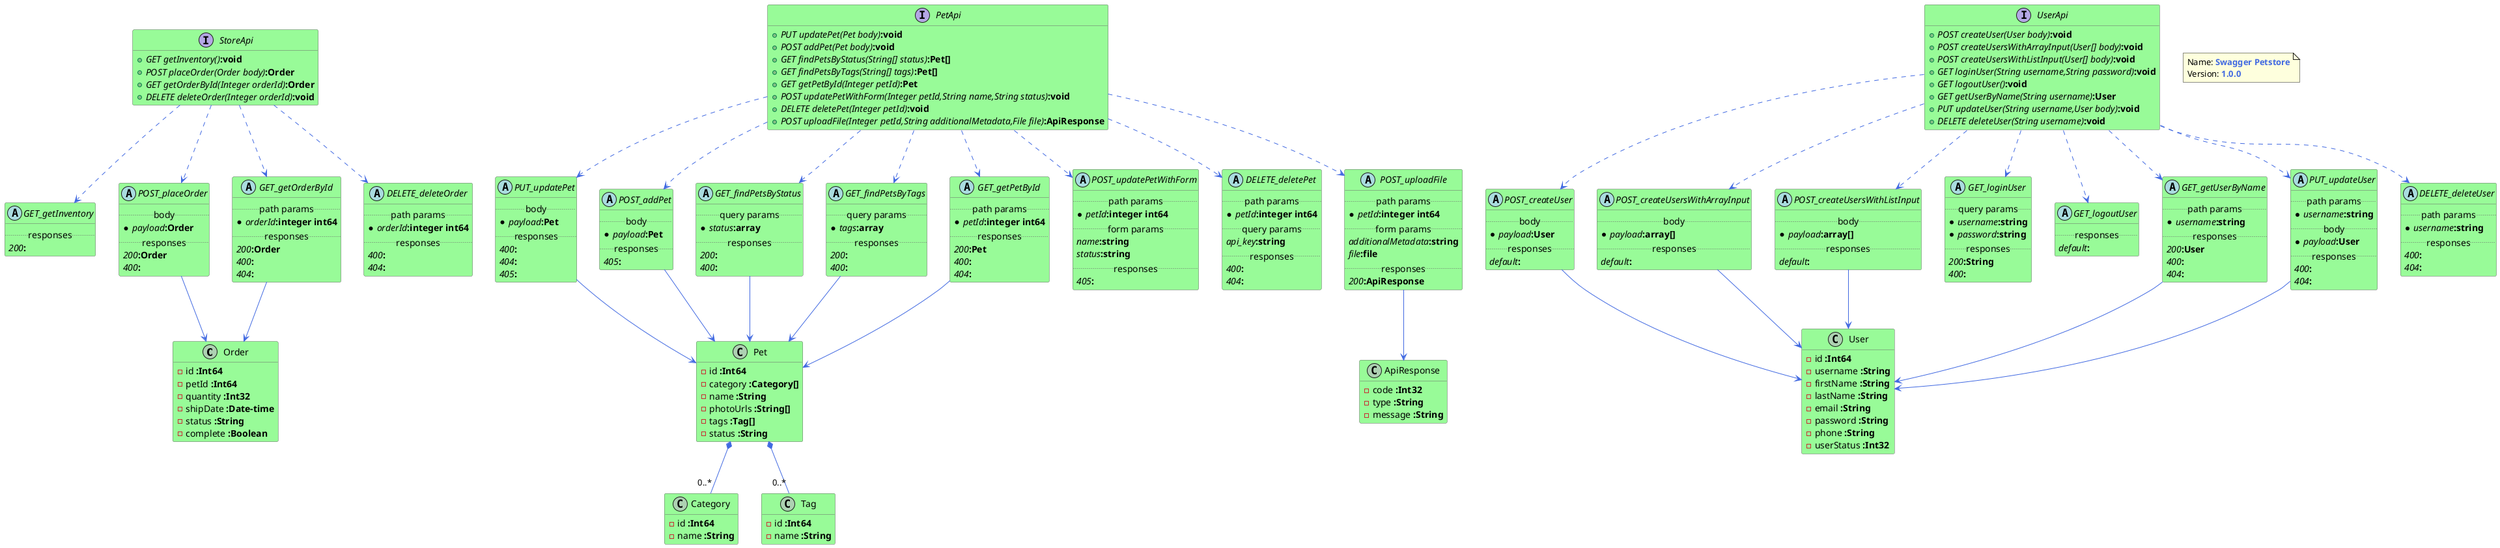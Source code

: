 @startuml
hide empty members
set namespaceSeparator none

skinparam class {
	BackgroundColor PaleGreen
	ArrowColor RoyalBlue
	BorderColor DimGray
}

class  Order {
		 - id <b>:Int64</b> 
		 - petId <b>:Int64</b> 
		 - quantity <b>:Int32</b> 
		 - shipDate <b>:Date-time</b> 
		 - status <b>:String</b> 
		 - complete <b>:Boolean</b> 
}

class  Category {
		 - id <b>:Int64</b> 
		 - name <b>:String</b> 
}

class  User {
		 - id <b>:Int64</b> 
		 - username <b>:String</b> 
		 - firstName <b>:String</b> 
		 - lastName <b>:String</b> 
		 - email <b>:String</b> 
		 - password <b>:String</b> 
		 - phone <b>:String</b> 
		 - userStatus <b>:Int32</b> 
}

class  Tag {
		 - id <b>:Int64</b> 
		 - name <b>:String</b> 
}

class  Pet {
		 - id <b>:Int64</b> 
		 - category <b>:Category[]</b> 
		 - name <b>:String</b> 
		 - photoUrls <b>:String[]</b> 
		 - tags <b>:Tag[]</b> 
		 - status <b>:String</b> 
}

class  ApiResponse {
		 - code <b>:Int32</b> 
		 - type <b>:String</b> 
		 - message <b>:String</b> 
}


interface PetApi {
	 + <i>PUT updatePet(Pet body)</i><b>:void</b> 
}

interface PetApi {
	 + <i>POST addPet(Pet body)</i><b>:void</b> 
}

interface PetApi {
	 + <i>GET findPetsByStatus(String[] status)</i><b>:Pet[]</b> 
}

interface PetApi {
	 + <i>GET findPetsByTags(String[] tags)</i><b>:Pet[]</b> 
}

interface PetApi {
	 + <i>GET getPetById(Integer petId)</i><b>:Pet</b> 
}

interface PetApi {
	 + <i>POST updatePetWithForm(Integer petId,String name,String status)</i><b>:void</b> 
}

interface PetApi {
	 + <i>DELETE deletePet(Integer petId)</i><b>:void</b> 
}

interface PetApi {
	 + <i>POST uploadFile(Integer petId,String additionalMetadata,File file)</i><b>:ApiResponse</b> 
}

interface StoreApi {
	 + <i>GET getInventory()</i><b>:void</b> 
}

interface StoreApi {
	 + <i>POST placeOrder(Order body)</i><b>:Order</b> 
}

interface StoreApi {
	 + <i>GET getOrderById(Integer orderId)</i><b>:Order</b> 
}

interface StoreApi {
	 + <i>DELETE deleteOrder(Integer orderId)</i><b>:void</b> 
}

interface UserApi {
	 + <i>POST createUser(User body)</i><b>:void</b> 
}

interface UserApi {
	 + <i>POST createUsersWithArrayInput(User[] body)</i><b>:void</b> 
}

interface UserApi {
	 + <i>POST createUsersWithListInput(User[] body)</i><b>:void</b> 
}

interface UserApi {
	 + <i>GET loginUser(String username,String password)</i><b>:void</b> 
}

interface UserApi {
	 + <i>GET logoutUser()</i><b>:void</b> 
}

interface UserApi {
	 + <i>GET getUserByName(String username)</i><b>:User</b> 
}

interface UserApi {
	 + <i>PUT updateUser(String username,User body)</i><b>:void</b> 
}

interface UserApi {
	 + <i>DELETE deleteUser(String username)</i><b>:void</b> 
}


    abstract PUT_updatePet {
        .. body ..
        * <i>payload</i><b>:Pet</b>
        .. responses ..
         <i>400</i><b>:</b>
         <i>404</i><b>:</b>
         <i>405</i><b>:</b>
    }

    abstract POST_addPet {
        .. body ..
        * <i>payload</i><b>:Pet</b>
        .. responses ..
         <i>405</i><b>:</b>
    }

    abstract GET_findPetsByStatus {
        .. query params ..
        * <i>status</i><b>:array</b>
        .. responses ..
         <i>200</i><b>:</b>
         <i>400</i><b>:</b>
    }

    abstract GET_findPetsByTags {
        .. query params ..
        * <i>tags</i><b>:array</b>
        .. responses ..
         <i>200</i><b>:</b>
         <i>400</i><b>:</b>
    }

    abstract GET_getPetById {
        .. path params ..
        * <i>petId</i><b>:integer int64</b>
        .. responses ..
         <i>200</i><b>:Pet</b>
         <i>400</i><b>:</b>
         <i>404</i><b>:</b>
    }

    abstract POST_updatePetWithForm {
        .. path params ..
        * <i>petId</i><b>:integer int64</b>
        .. form params ..
         <i>name</i><b>:string</b>
         <i>status</i><b>:string</b>
        .. responses ..
         <i>405</i><b>:</b>
    }

    abstract DELETE_deletePet {
        .. path params ..
        * <i>petId</i><b>:integer int64</b>
        .. query params ..
             <i>api_key</i><b>:string</b>
        .. responses ..
         <i>400</i><b>:</b>
         <i>404</i><b>:</b>
    }

    abstract POST_uploadFile {
        .. path params ..
        * <i>petId</i><b>:integer int64</b>
        .. form params ..
         <i>additionalMetadata</i><b>:string</b>
         <i>file</i><b>:file</b>
        .. responses ..
         <i>200</i><b>:ApiResponse</b>
    }

    abstract GET_getInventory {
        .. responses ..
         <i>200</i><b>:</b>
    }

    abstract POST_placeOrder {
        .. body ..
        * <i>payload</i><b>:Order</b>
        .. responses ..
         <i>200</i><b>:Order</b>
         <i>400</i><b>:</b>
    }

    abstract GET_getOrderById {
        .. path params ..
        * <i>orderId</i><b>:integer int64</b>
        .. responses ..
         <i>200</i><b>:Order</b>
         <i>400</i><b>:</b>
         <i>404</i><b>:</b>
    }

    abstract DELETE_deleteOrder {
        .. path params ..
        * <i>orderId</i><b>:integer int64</b>
        .. responses ..
         <i>400</i><b>:</b>
         <i>404</i><b>:</b>
    }

    abstract POST_createUser {
        .. body ..
        * <i>payload</i><b>:User</b>
        .. responses ..
         <i>default</i><b>:</b>
    }

    abstract POST_createUsersWithArrayInput {
        .. body ..
        * <i>payload</i><b>:array[]</b>
        .. responses ..
         <i>default</i><b>:</b>
    }

    abstract POST_createUsersWithListInput {
        .. body ..
        * <i>payload</i><b>:array[]</b>
        .. responses ..
         <i>default</i><b>:</b>
    }

    abstract GET_loginUser {
        .. query params ..
        * <i>username</i><b>:string</b>
        * <i>password</i><b>:string</b>
        .. responses ..
         <i>200</i><b>:String</b>
         <i>400</i><b>:</b>
    }

    abstract GET_logoutUser {
        .. responses ..
         <i>default</i><b>:</b>
    }

    abstract GET_getUserByName {
        .. path params ..
        * <i>username</i><b>:string</b>
        .. responses ..
         <i>200</i><b>:User</b>
         <i>400</i><b>:</b>
         <i>404</i><b>:</b>
    }

    abstract PUT_updateUser {
        .. path params ..
        * <i>username</i><b>:string</b>
        .. body ..
        * <i>payload</i><b>:User</b>
        .. responses ..
         <i>400</i><b>:</b>
         <i>404</i><b>:</b>
    }

    abstract DELETE_deleteUser {
        .. path params ..
        * <i>username</i><b>:string</b>
        .. responses ..
         <i>400</i><b>:</b>
         <i>404</i><b>:</b>
    }



Pet   *-- "0..*"  Category
Pet   *-- "0..*"  Tag
PUT_updatePet -->     Pet
PetApi  ..>    PUT_updatePet
POST_addPet -->     Pet
PetApi  ..>    POST_addPet
GET_findPetsByStatus -->     Pet
PetApi  ..>    GET_findPetsByStatus
GET_findPetsByTags -->     Pet
PetApi  ..>    GET_findPetsByTags
GET_getPetById -->     Pet
PetApi  ..>    GET_getPetById
PetApi  ..>    POST_updatePetWithForm
PetApi  ..>    DELETE_deletePet
POST_uploadFile -->     ApiResponse
PetApi  ..>    POST_uploadFile
StoreApi  ..>    GET_getInventory
POST_placeOrder -->     Order
StoreApi  ..>    POST_placeOrder
GET_getOrderById -->     Order
StoreApi  ..>    GET_getOrderById
StoreApi  ..>    DELETE_deleteOrder
POST_createUser -->     User
UserApi  ..>    POST_createUser
POST_createUsersWithArrayInput -->     User
UserApi  ..>    POST_createUsersWithArrayInput
POST_createUsersWithListInput -->     User
UserApi  ..>    POST_createUsersWithListInput
UserApi  ..>    GET_loginUser
UserApi  ..>    GET_logoutUser
GET_getUserByName -->     User
UserApi  ..>    GET_getUserByName
PUT_updateUser -->     User
UserApi  ..>    PUT_updateUser
UserApi  ..>    DELETE_deleteUser

note as N1
  Name: <b><color:royalBlue>Swagger Petstore</color>
  Version: <b><color:royalBlue>1.0.0</color>
end note


@enduml